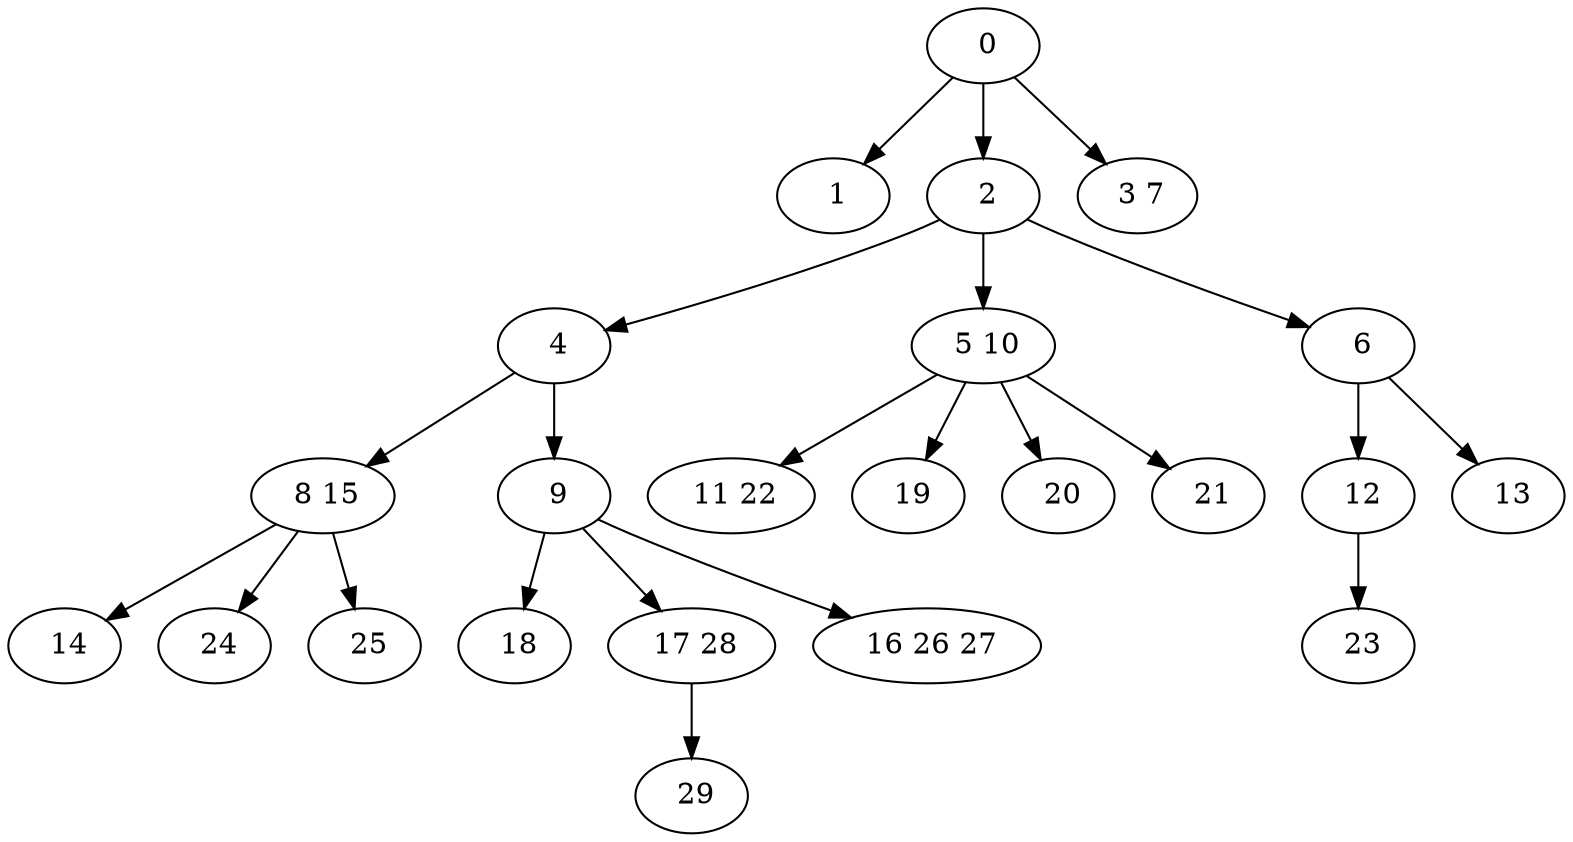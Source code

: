 digraph mytree {
" 0" -> " 1";
" 0" -> " 2";
" 0" -> " 3 7";
" 1";
" 2" -> " 4";
" 2" -> " 5 10";
" 2" -> " 6";
" 3 7";
" 8 15" -> " 14";
" 8 15" -> " 24";
" 8 15" -> " 25";
" 4" -> " 8 15";
" 4" -> " 9";
" 5 10" -> " 11 22";
" 5 10" -> " 19";
" 5 10" -> " 20";
" 5 10" -> " 21";
" 6" -> " 12";
" 6" -> " 13";
" 9" -> " 18";
" 9" -> " 17 28";
" 9" -> " 16 26 27";
" 11 22";
" 12" -> " 23";
" 13";
" 18";
" 17 28" -> " 29";
" 16 26 27";
" 19";
" 20";
" 21";
" 23";
" 29";
" 14";
" 24";
" 25";
}
